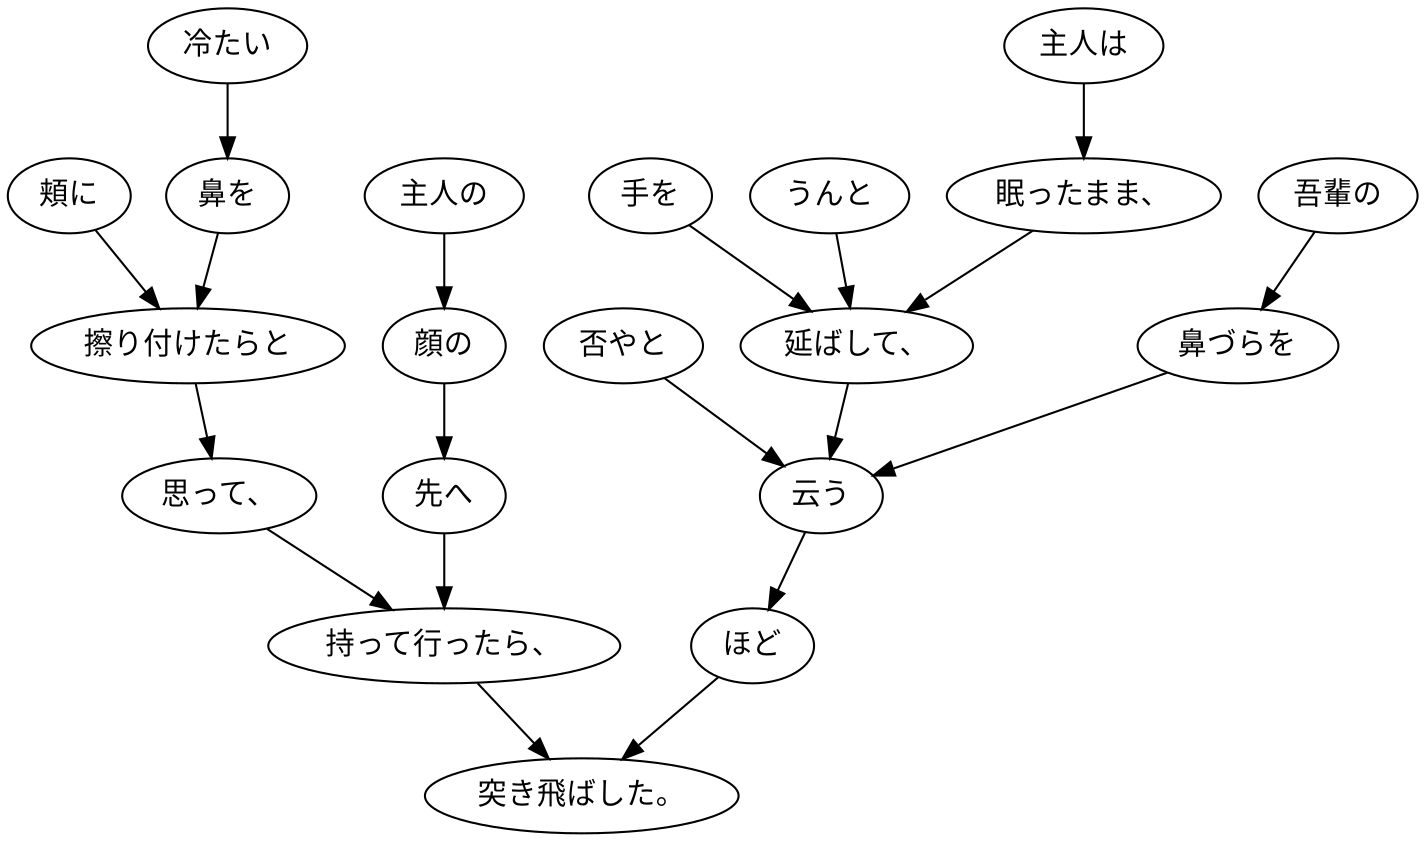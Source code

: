digraph graph2739 {
	node0 [label="冷たい"];
	node1 [label="鼻を"];
	node2 [label="頬に"];
	node3 [label="擦り付けたらと"];
	node4 [label="思って、"];
	node5 [label="主人の"];
	node6 [label="顔の"];
	node7 [label="先へ"];
	node8 [label="持って行ったら、"];
	node9 [label="主人は"];
	node10 [label="眠ったまま、"];
	node11 [label="手を"];
	node12 [label="うんと"];
	node13 [label="延ばして、"];
	node14 [label="吾輩の"];
	node15 [label="鼻づらを"];
	node16 [label="否やと"];
	node17 [label="云う"];
	node18 [label="ほど"];
	node19 [label="突き飛ばした。"];
	node0 -> node1;
	node1 -> node3;
	node2 -> node3;
	node3 -> node4;
	node4 -> node8;
	node5 -> node6;
	node6 -> node7;
	node7 -> node8;
	node8 -> node19;
	node9 -> node10;
	node10 -> node13;
	node11 -> node13;
	node12 -> node13;
	node13 -> node17;
	node14 -> node15;
	node15 -> node17;
	node16 -> node17;
	node17 -> node18;
	node18 -> node19;
}
